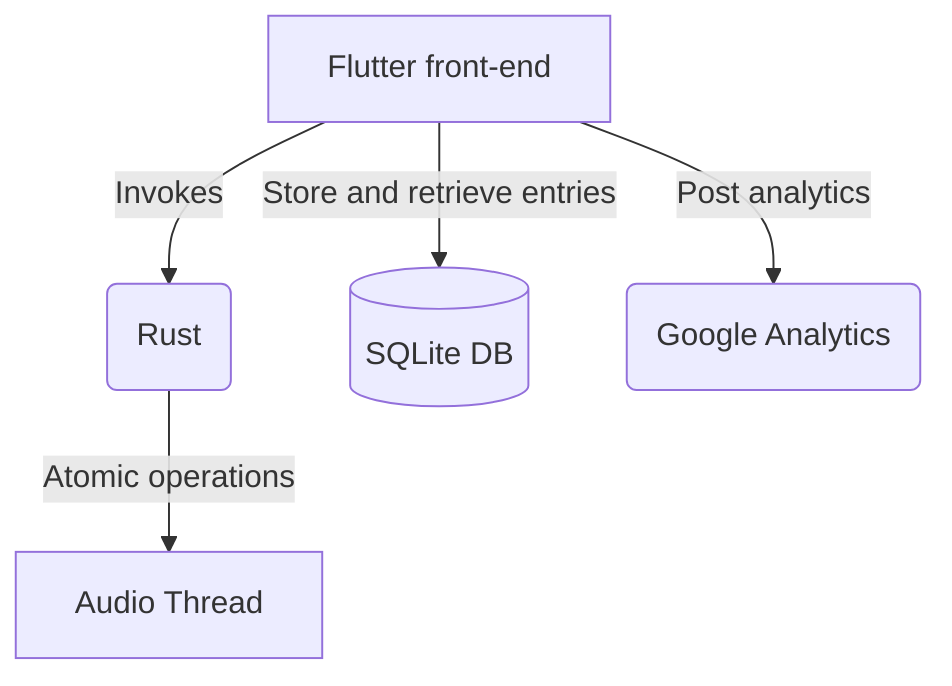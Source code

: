 graph TD
    F[Flutter front-end] -->|Invokes| Rust(Rust)
    SQL[(SQLite DB)]
    F -->|Store and retrieve entries| SQL
    F -->|Post analytics|GA(Google Analytics)
    Rust --> |Atomic operations|Audio[Audio Thread]